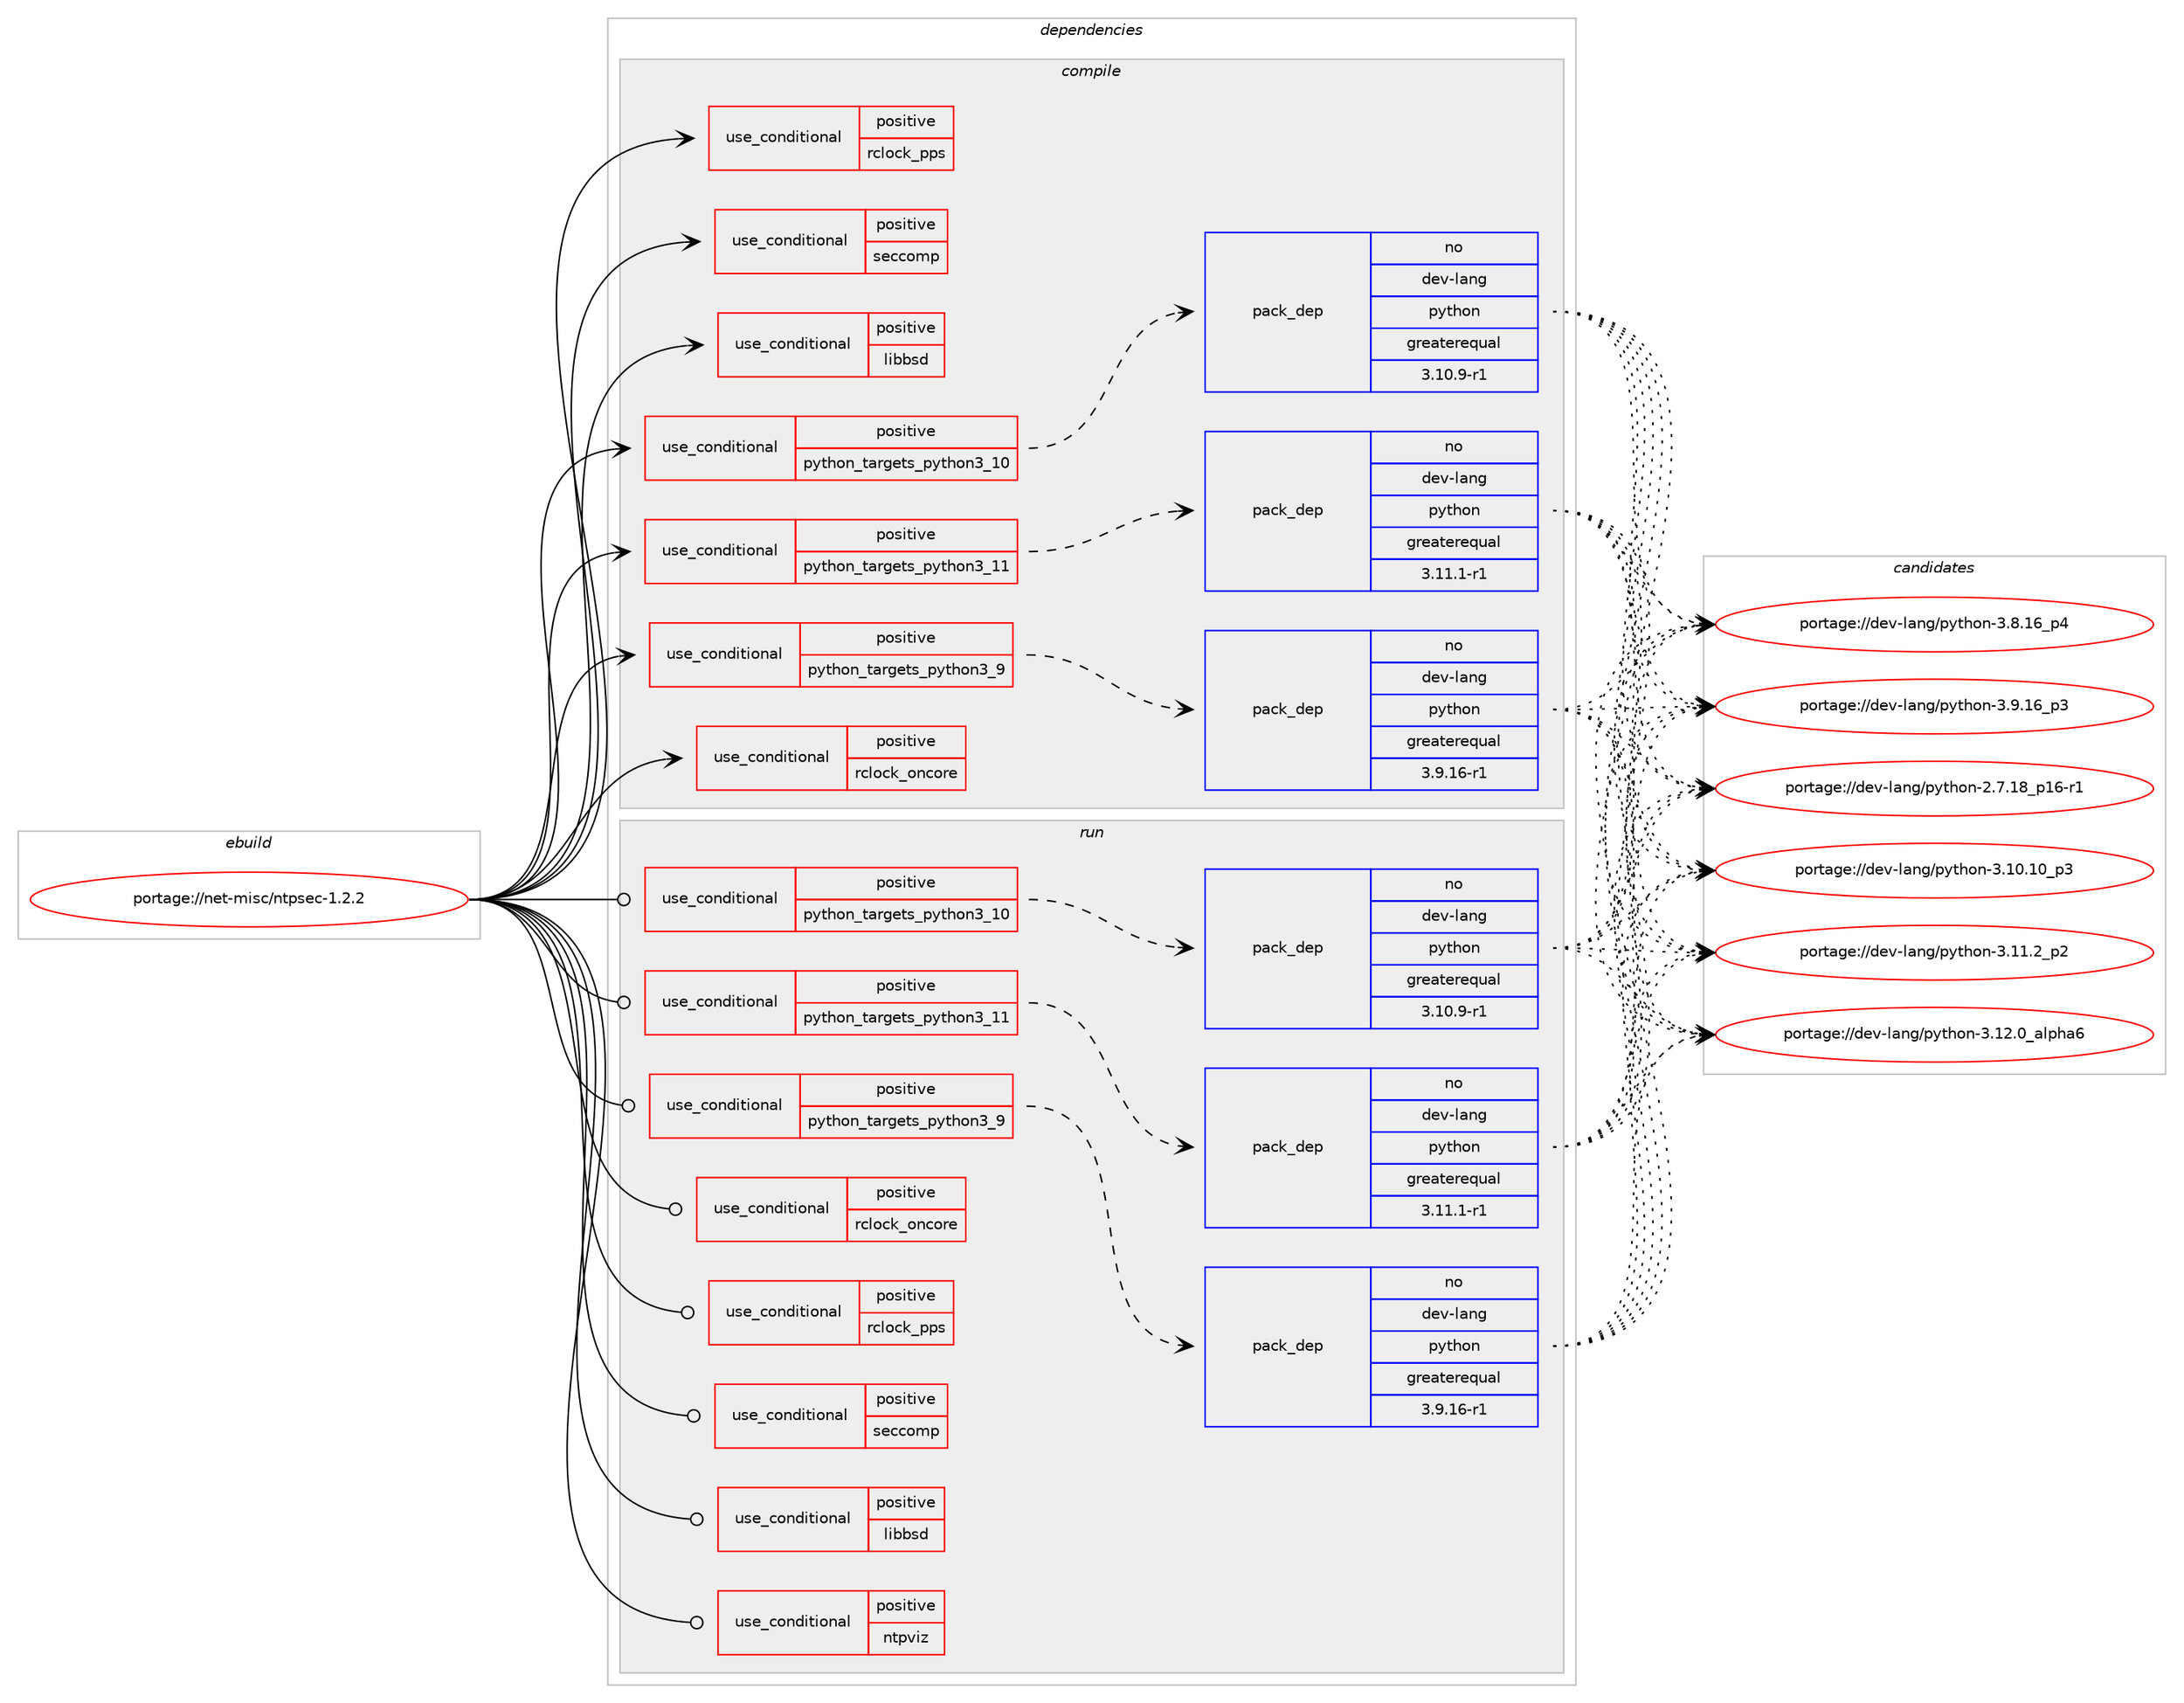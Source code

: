 digraph prolog {

# *************
# Graph options
# *************

newrank=true;
concentrate=true;
compound=true;
graph [rankdir=LR,fontname=Helvetica,fontsize=10,ranksep=1.5];#, ranksep=2.5, nodesep=0.2];
edge  [arrowhead=vee];
node  [fontname=Helvetica,fontsize=10];

# **********
# The ebuild
# **********

subgraph cluster_leftcol {
color=gray;
rank=same;
label=<<i>ebuild</i>>;
id [label="portage://net-misc/ntpsec-1.2.2", color=red, width=4, href="../net-misc/ntpsec-1.2.2.svg"];
}

# ****************
# The dependencies
# ****************

subgraph cluster_midcol {
color=gray;
label=<<i>dependencies</i>>;
subgraph cluster_compile {
fillcolor="#eeeeee";
style=filled;
label=<<i>compile</i>>;
subgraph cond48 {
dependency98 [label=<<TABLE BORDER="0" CELLBORDER="1" CELLSPACING="0" CELLPADDING="4"><TR><TD ROWSPAN="3" CELLPADDING="10">use_conditional</TD></TR><TR><TD>positive</TD></TR><TR><TD>libbsd</TD></TR></TABLE>>, shape=none, color=red];
# *** BEGIN UNKNOWN DEPENDENCY TYPE (TODO) ***
# dependency98 -> package_dependency(portage://net-misc/ntpsec-1.2.2,install,no,dev-libs,libbsd,none,[,,],[slot(0),equal],[])
# *** END UNKNOWN DEPENDENCY TYPE (TODO) ***

}
id:e -> dependency98:w [weight=20,style="solid",arrowhead="vee"];
subgraph cond49 {
dependency99 [label=<<TABLE BORDER="0" CELLBORDER="1" CELLSPACING="0" CELLPADDING="4"><TR><TD ROWSPAN="3" CELLPADDING="10">use_conditional</TD></TR><TR><TD>positive</TD></TR><TR><TD>python_targets_python3_10</TD></TR></TABLE>>, shape=none, color=red];
subgraph pack50 {
dependency100 [label=<<TABLE BORDER="0" CELLBORDER="1" CELLSPACING="0" CELLPADDING="4" WIDTH="220"><TR><TD ROWSPAN="6" CELLPADDING="30">pack_dep</TD></TR><TR><TD WIDTH="110">no</TD></TR><TR><TD>dev-lang</TD></TR><TR><TD>python</TD></TR><TR><TD>greaterequal</TD></TR><TR><TD>3.10.9-r1</TD></TR></TABLE>>, shape=none, color=blue];
}
dependency99:e -> dependency100:w [weight=20,style="dashed",arrowhead="vee"];
}
id:e -> dependency99:w [weight=20,style="solid",arrowhead="vee"];
subgraph cond50 {
dependency101 [label=<<TABLE BORDER="0" CELLBORDER="1" CELLSPACING="0" CELLPADDING="4"><TR><TD ROWSPAN="3" CELLPADDING="10">use_conditional</TD></TR><TR><TD>positive</TD></TR><TR><TD>python_targets_python3_11</TD></TR></TABLE>>, shape=none, color=red];
subgraph pack51 {
dependency102 [label=<<TABLE BORDER="0" CELLBORDER="1" CELLSPACING="0" CELLPADDING="4" WIDTH="220"><TR><TD ROWSPAN="6" CELLPADDING="30">pack_dep</TD></TR><TR><TD WIDTH="110">no</TD></TR><TR><TD>dev-lang</TD></TR><TR><TD>python</TD></TR><TR><TD>greaterequal</TD></TR><TR><TD>3.11.1-r1</TD></TR></TABLE>>, shape=none, color=blue];
}
dependency101:e -> dependency102:w [weight=20,style="dashed",arrowhead="vee"];
}
id:e -> dependency101:w [weight=20,style="solid",arrowhead="vee"];
subgraph cond51 {
dependency103 [label=<<TABLE BORDER="0" CELLBORDER="1" CELLSPACING="0" CELLPADDING="4"><TR><TD ROWSPAN="3" CELLPADDING="10">use_conditional</TD></TR><TR><TD>positive</TD></TR><TR><TD>python_targets_python3_9</TD></TR></TABLE>>, shape=none, color=red];
subgraph pack52 {
dependency104 [label=<<TABLE BORDER="0" CELLBORDER="1" CELLSPACING="0" CELLPADDING="4" WIDTH="220"><TR><TD ROWSPAN="6" CELLPADDING="30">pack_dep</TD></TR><TR><TD WIDTH="110">no</TD></TR><TR><TD>dev-lang</TD></TR><TR><TD>python</TD></TR><TR><TD>greaterequal</TD></TR><TR><TD>3.9.16-r1</TD></TR></TABLE>>, shape=none, color=blue];
}
dependency103:e -> dependency104:w [weight=20,style="dashed",arrowhead="vee"];
}
id:e -> dependency103:w [weight=20,style="solid",arrowhead="vee"];
subgraph cond52 {
dependency105 [label=<<TABLE BORDER="0" CELLBORDER="1" CELLSPACING="0" CELLPADDING="4"><TR><TD ROWSPAN="3" CELLPADDING="10">use_conditional</TD></TR><TR><TD>positive</TD></TR><TR><TD>rclock_oncore</TD></TR></TABLE>>, shape=none, color=red];
# *** BEGIN UNKNOWN DEPENDENCY TYPE (TODO) ***
# dependency105 -> package_dependency(portage://net-misc/ntpsec-1.2.2,install,no,net-misc,pps-tools,none,[,,],[],[])
# *** END UNKNOWN DEPENDENCY TYPE (TODO) ***

}
id:e -> dependency105:w [weight=20,style="solid",arrowhead="vee"];
subgraph cond53 {
dependency106 [label=<<TABLE BORDER="0" CELLBORDER="1" CELLSPACING="0" CELLPADDING="4"><TR><TD ROWSPAN="3" CELLPADDING="10">use_conditional</TD></TR><TR><TD>positive</TD></TR><TR><TD>rclock_pps</TD></TR></TABLE>>, shape=none, color=red];
# *** BEGIN UNKNOWN DEPENDENCY TYPE (TODO) ***
# dependency106 -> package_dependency(portage://net-misc/ntpsec-1.2.2,install,no,net-misc,pps-tools,none,[,,],[],[])
# *** END UNKNOWN DEPENDENCY TYPE (TODO) ***

}
id:e -> dependency106:w [weight=20,style="solid",arrowhead="vee"];
subgraph cond54 {
dependency107 [label=<<TABLE BORDER="0" CELLBORDER="1" CELLSPACING="0" CELLPADDING="4"><TR><TD ROWSPAN="3" CELLPADDING="10">use_conditional</TD></TR><TR><TD>positive</TD></TR><TR><TD>seccomp</TD></TR></TABLE>>, shape=none, color=red];
# *** BEGIN UNKNOWN DEPENDENCY TYPE (TODO) ***
# dependency107 -> package_dependency(portage://net-misc/ntpsec-1.2.2,install,no,sys-libs,libseccomp,none,[,,],[],[])
# *** END UNKNOWN DEPENDENCY TYPE (TODO) ***

}
id:e -> dependency107:w [weight=20,style="solid",arrowhead="vee"];
# *** BEGIN UNKNOWN DEPENDENCY TYPE (TODO) ***
# id -> package_dependency(portage://net-misc/ntpsec-1.2.2,install,no,dev-libs,openssl,none,[,,],any_same_slot,[])
# *** END UNKNOWN DEPENDENCY TYPE (TODO) ***

# *** BEGIN UNKNOWN DEPENDENCY TYPE (TODO) ***
# id -> package_dependency(portage://net-misc/ntpsec-1.2.2,install,no,dev-python,psutil,none,[,,],[],[use(optenable(python_targets_python3_9),negative),use(optenable(python_targets_python3_10),negative),use(optenable(python_targets_python3_11),negative)])
# *** END UNKNOWN DEPENDENCY TYPE (TODO) ***

# *** BEGIN UNKNOWN DEPENDENCY TYPE (TODO) ***
# id -> package_dependency(portage://net-misc/ntpsec-1.2.2,install,no,sys-libs,libcap,none,[,,],[],[])
# *** END UNKNOWN DEPENDENCY TYPE (TODO) ***

}
subgraph cluster_compileandrun {
fillcolor="#eeeeee";
style=filled;
label=<<i>compile and run</i>>;
}
subgraph cluster_run {
fillcolor="#eeeeee";
style=filled;
label=<<i>run</i>>;
subgraph cond55 {
dependency108 [label=<<TABLE BORDER="0" CELLBORDER="1" CELLSPACING="0" CELLPADDING="4"><TR><TD ROWSPAN="3" CELLPADDING="10">use_conditional</TD></TR><TR><TD>positive</TD></TR><TR><TD>libbsd</TD></TR></TABLE>>, shape=none, color=red];
# *** BEGIN UNKNOWN DEPENDENCY TYPE (TODO) ***
# dependency108 -> package_dependency(portage://net-misc/ntpsec-1.2.2,run,no,dev-libs,libbsd,none,[,,],[slot(0),equal],[])
# *** END UNKNOWN DEPENDENCY TYPE (TODO) ***

}
id:e -> dependency108:w [weight=20,style="solid",arrowhead="odot"];
subgraph cond56 {
dependency109 [label=<<TABLE BORDER="0" CELLBORDER="1" CELLSPACING="0" CELLPADDING="4"><TR><TD ROWSPAN="3" CELLPADDING="10">use_conditional</TD></TR><TR><TD>positive</TD></TR><TR><TD>ntpviz</TD></TR></TABLE>>, shape=none, color=red];
# *** BEGIN UNKNOWN DEPENDENCY TYPE (TODO) ***
# dependency109 -> package_dependency(portage://net-misc/ntpsec-1.2.2,run,no,sci-visualization,gnuplot,none,[,,],[],[])
# *** END UNKNOWN DEPENDENCY TYPE (TODO) ***

# *** BEGIN UNKNOWN DEPENDENCY TYPE (TODO) ***
# dependency109 -> package_dependency(portage://net-misc/ntpsec-1.2.2,run,no,media-fonts,liberation-fonts,none,[,,],[],[])
# *** END UNKNOWN DEPENDENCY TYPE (TODO) ***

}
id:e -> dependency109:w [weight=20,style="solid",arrowhead="odot"];
subgraph cond57 {
dependency110 [label=<<TABLE BORDER="0" CELLBORDER="1" CELLSPACING="0" CELLPADDING="4"><TR><TD ROWSPAN="3" CELLPADDING="10">use_conditional</TD></TR><TR><TD>positive</TD></TR><TR><TD>python_targets_python3_10</TD></TR></TABLE>>, shape=none, color=red];
subgraph pack53 {
dependency111 [label=<<TABLE BORDER="0" CELLBORDER="1" CELLSPACING="0" CELLPADDING="4" WIDTH="220"><TR><TD ROWSPAN="6" CELLPADDING="30">pack_dep</TD></TR><TR><TD WIDTH="110">no</TD></TR><TR><TD>dev-lang</TD></TR><TR><TD>python</TD></TR><TR><TD>greaterequal</TD></TR><TR><TD>3.10.9-r1</TD></TR></TABLE>>, shape=none, color=blue];
}
dependency110:e -> dependency111:w [weight=20,style="dashed",arrowhead="vee"];
}
id:e -> dependency110:w [weight=20,style="solid",arrowhead="odot"];
subgraph cond58 {
dependency112 [label=<<TABLE BORDER="0" CELLBORDER="1" CELLSPACING="0" CELLPADDING="4"><TR><TD ROWSPAN="3" CELLPADDING="10">use_conditional</TD></TR><TR><TD>positive</TD></TR><TR><TD>python_targets_python3_11</TD></TR></TABLE>>, shape=none, color=red];
subgraph pack54 {
dependency113 [label=<<TABLE BORDER="0" CELLBORDER="1" CELLSPACING="0" CELLPADDING="4" WIDTH="220"><TR><TD ROWSPAN="6" CELLPADDING="30">pack_dep</TD></TR><TR><TD WIDTH="110">no</TD></TR><TR><TD>dev-lang</TD></TR><TR><TD>python</TD></TR><TR><TD>greaterequal</TD></TR><TR><TD>3.11.1-r1</TD></TR></TABLE>>, shape=none, color=blue];
}
dependency112:e -> dependency113:w [weight=20,style="dashed",arrowhead="vee"];
}
id:e -> dependency112:w [weight=20,style="solid",arrowhead="odot"];
subgraph cond59 {
dependency114 [label=<<TABLE BORDER="0" CELLBORDER="1" CELLSPACING="0" CELLPADDING="4"><TR><TD ROWSPAN="3" CELLPADDING="10">use_conditional</TD></TR><TR><TD>positive</TD></TR><TR><TD>python_targets_python3_9</TD></TR></TABLE>>, shape=none, color=red];
subgraph pack55 {
dependency115 [label=<<TABLE BORDER="0" CELLBORDER="1" CELLSPACING="0" CELLPADDING="4" WIDTH="220"><TR><TD ROWSPAN="6" CELLPADDING="30">pack_dep</TD></TR><TR><TD WIDTH="110">no</TD></TR><TR><TD>dev-lang</TD></TR><TR><TD>python</TD></TR><TR><TD>greaterequal</TD></TR><TR><TD>3.9.16-r1</TD></TR></TABLE>>, shape=none, color=blue];
}
dependency114:e -> dependency115:w [weight=20,style="dashed",arrowhead="vee"];
}
id:e -> dependency114:w [weight=20,style="solid",arrowhead="odot"];
subgraph cond60 {
dependency116 [label=<<TABLE BORDER="0" CELLBORDER="1" CELLSPACING="0" CELLPADDING="4"><TR><TD ROWSPAN="3" CELLPADDING="10">use_conditional</TD></TR><TR><TD>positive</TD></TR><TR><TD>rclock_oncore</TD></TR></TABLE>>, shape=none, color=red];
# *** BEGIN UNKNOWN DEPENDENCY TYPE (TODO) ***
# dependency116 -> package_dependency(portage://net-misc/ntpsec-1.2.2,run,no,net-misc,pps-tools,none,[,,],[],[])
# *** END UNKNOWN DEPENDENCY TYPE (TODO) ***

}
id:e -> dependency116:w [weight=20,style="solid",arrowhead="odot"];
subgraph cond61 {
dependency117 [label=<<TABLE BORDER="0" CELLBORDER="1" CELLSPACING="0" CELLPADDING="4"><TR><TD ROWSPAN="3" CELLPADDING="10">use_conditional</TD></TR><TR><TD>positive</TD></TR><TR><TD>rclock_pps</TD></TR></TABLE>>, shape=none, color=red];
# *** BEGIN UNKNOWN DEPENDENCY TYPE (TODO) ***
# dependency117 -> package_dependency(portage://net-misc/ntpsec-1.2.2,run,no,net-misc,pps-tools,none,[,,],[],[])
# *** END UNKNOWN DEPENDENCY TYPE (TODO) ***

}
id:e -> dependency117:w [weight=20,style="solid",arrowhead="odot"];
subgraph cond62 {
dependency118 [label=<<TABLE BORDER="0" CELLBORDER="1" CELLSPACING="0" CELLPADDING="4"><TR><TD ROWSPAN="3" CELLPADDING="10">use_conditional</TD></TR><TR><TD>positive</TD></TR><TR><TD>seccomp</TD></TR></TABLE>>, shape=none, color=red];
# *** BEGIN UNKNOWN DEPENDENCY TYPE (TODO) ***
# dependency118 -> package_dependency(portage://net-misc/ntpsec-1.2.2,run,no,sys-libs,libseccomp,none,[,,],[],[])
# *** END UNKNOWN DEPENDENCY TYPE (TODO) ***

}
id:e -> dependency118:w [weight=20,style="solid",arrowhead="odot"];
# *** BEGIN UNKNOWN DEPENDENCY TYPE (TODO) ***
# id -> package_dependency(portage://net-misc/ntpsec-1.2.2,run,no,acct-group,ntp,none,[,,],[],[])
# *** END UNKNOWN DEPENDENCY TYPE (TODO) ***

# *** BEGIN UNKNOWN DEPENDENCY TYPE (TODO) ***
# id -> package_dependency(portage://net-misc/ntpsec-1.2.2,run,no,acct-user,ntp,none,[,,],[],[])
# *** END UNKNOWN DEPENDENCY TYPE (TODO) ***

# *** BEGIN UNKNOWN DEPENDENCY TYPE (TODO) ***
# id -> package_dependency(portage://net-misc/ntpsec-1.2.2,run,no,dev-libs,openssl,none,[,,],any_same_slot,[])
# *** END UNKNOWN DEPENDENCY TYPE (TODO) ***

# *** BEGIN UNKNOWN DEPENDENCY TYPE (TODO) ***
# id -> package_dependency(portage://net-misc/ntpsec-1.2.2,run,no,dev-python,psutil,none,[,,],[],[use(optenable(python_targets_python3_9),negative),use(optenable(python_targets_python3_10),negative),use(optenable(python_targets_python3_11),negative)])
# *** END UNKNOWN DEPENDENCY TYPE (TODO) ***

# *** BEGIN UNKNOWN DEPENDENCY TYPE (TODO) ***
# id -> package_dependency(portage://net-misc/ntpsec-1.2.2,run,no,sys-libs,libcap,none,[,,],[],[])
# *** END UNKNOWN DEPENDENCY TYPE (TODO) ***

# *** BEGIN UNKNOWN DEPENDENCY TYPE (TODO) ***
# id -> package_dependency(portage://net-misc/ntpsec-1.2.2,run,weak,net-misc,ntp,none,[,,],[],[])
# *** END UNKNOWN DEPENDENCY TYPE (TODO) ***

# *** BEGIN UNKNOWN DEPENDENCY TYPE (TODO) ***
# id -> package_dependency(portage://net-misc/ntpsec-1.2.2,run,weak,net-misc,openntpd,none,[,,],[],[])
# *** END UNKNOWN DEPENDENCY TYPE (TODO) ***

}
}

# **************
# The candidates
# **************

subgraph cluster_choices {
rank=same;
color=gray;
label=<<i>candidates</i>>;

subgraph choice50 {
color=black;
nodesep=1;
choice100101118451089711010347112121116104111110455046554649569511249544511449 [label="portage://dev-lang/python-2.7.18_p16-r1", color=red, width=4,href="../dev-lang/python-2.7.18_p16-r1.svg"];
choice10010111845108971101034711212111610411111045514649484649489511251 [label="portage://dev-lang/python-3.10.10_p3", color=red, width=4,href="../dev-lang/python-3.10.10_p3.svg"];
choice100101118451089711010347112121116104111110455146494946509511250 [label="portage://dev-lang/python-3.11.2_p2", color=red, width=4,href="../dev-lang/python-3.11.2_p2.svg"];
choice1001011184510897110103471121211161041111104551464950464895971081121049754 [label="portage://dev-lang/python-3.12.0_alpha6", color=red, width=4,href="../dev-lang/python-3.12.0_alpha6.svg"];
choice100101118451089711010347112121116104111110455146564649549511252 [label="portage://dev-lang/python-3.8.16_p4", color=red, width=4,href="../dev-lang/python-3.8.16_p4.svg"];
choice100101118451089711010347112121116104111110455146574649549511251 [label="portage://dev-lang/python-3.9.16_p3", color=red, width=4,href="../dev-lang/python-3.9.16_p3.svg"];
dependency100:e -> choice100101118451089711010347112121116104111110455046554649569511249544511449:w [style=dotted,weight="100"];
dependency100:e -> choice10010111845108971101034711212111610411111045514649484649489511251:w [style=dotted,weight="100"];
dependency100:e -> choice100101118451089711010347112121116104111110455146494946509511250:w [style=dotted,weight="100"];
dependency100:e -> choice1001011184510897110103471121211161041111104551464950464895971081121049754:w [style=dotted,weight="100"];
dependency100:e -> choice100101118451089711010347112121116104111110455146564649549511252:w [style=dotted,weight="100"];
dependency100:e -> choice100101118451089711010347112121116104111110455146574649549511251:w [style=dotted,weight="100"];
}
subgraph choice51 {
color=black;
nodesep=1;
choice100101118451089711010347112121116104111110455046554649569511249544511449 [label="portage://dev-lang/python-2.7.18_p16-r1", color=red, width=4,href="../dev-lang/python-2.7.18_p16-r1.svg"];
choice10010111845108971101034711212111610411111045514649484649489511251 [label="portage://dev-lang/python-3.10.10_p3", color=red, width=4,href="../dev-lang/python-3.10.10_p3.svg"];
choice100101118451089711010347112121116104111110455146494946509511250 [label="portage://dev-lang/python-3.11.2_p2", color=red, width=4,href="../dev-lang/python-3.11.2_p2.svg"];
choice1001011184510897110103471121211161041111104551464950464895971081121049754 [label="portage://dev-lang/python-3.12.0_alpha6", color=red, width=4,href="../dev-lang/python-3.12.0_alpha6.svg"];
choice100101118451089711010347112121116104111110455146564649549511252 [label="portage://dev-lang/python-3.8.16_p4", color=red, width=4,href="../dev-lang/python-3.8.16_p4.svg"];
choice100101118451089711010347112121116104111110455146574649549511251 [label="portage://dev-lang/python-3.9.16_p3", color=red, width=4,href="../dev-lang/python-3.9.16_p3.svg"];
dependency102:e -> choice100101118451089711010347112121116104111110455046554649569511249544511449:w [style=dotted,weight="100"];
dependency102:e -> choice10010111845108971101034711212111610411111045514649484649489511251:w [style=dotted,weight="100"];
dependency102:e -> choice100101118451089711010347112121116104111110455146494946509511250:w [style=dotted,weight="100"];
dependency102:e -> choice1001011184510897110103471121211161041111104551464950464895971081121049754:w [style=dotted,weight="100"];
dependency102:e -> choice100101118451089711010347112121116104111110455146564649549511252:w [style=dotted,weight="100"];
dependency102:e -> choice100101118451089711010347112121116104111110455146574649549511251:w [style=dotted,weight="100"];
}
subgraph choice52 {
color=black;
nodesep=1;
choice100101118451089711010347112121116104111110455046554649569511249544511449 [label="portage://dev-lang/python-2.7.18_p16-r1", color=red, width=4,href="../dev-lang/python-2.7.18_p16-r1.svg"];
choice10010111845108971101034711212111610411111045514649484649489511251 [label="portage://dev-lang/python-3.10.10_p3", color=red, width=4,href="../dev-lang/python-3.10.10_p3.svg"];
choice100101118451089711010347112121116104111110455146494946509511250 [label="portage://dev-lang/python-3.11.2_p2", color=red, width=4,href="../dev-lang/python-3.11.2_p2.svg"];
choice1001011184510897110103471121211161041111104551464950464895971081121049754 [label="portage://dev-lang/python-3.12.0_alpha6", color=red, width=4,href="../dev-lang/python-3.12.0_alpha6.svg"];
choice100101118451089711010347112121116104111110455146564649549511252 [label="portage://dev-lang/python-3.8.16_p4", color=red, width=4,href="../dev-lang/python-3.8.16_p4.svg"];
choice100101118451089711010347112121116104111110455146574649549511251 [label="portage://dev-lang/python-3.9.16_p3", color=red, width=4,href="../dev-lang/python-3.9.16_p3.svg"];
dependency104:e -> choice100101118451089711010347112121116104111110455046554649569511249544511449:w [style=dotted,weight="100"];
dependency104:e -> choice10010111845108971101034711212111610411111045514649484649489511251:w [style=dotted,weight="100"];
dependency104:e -> choice100101118451089711010347112121116104111110455146494946509511250:w [style=dotted,weight="100"];
dependency104:e -> choice1001011184510897110103471121211161041111104551464950464895971081121049754:w [style=dotted,weight="100"];
dependency104:e -> choice100101118451089711010347112121116104111110455146564649549511252:w [style=dotted,weight="100"];
dependency104:e -> choice100101118451089711010347112121116104111110455146574649549511251:w [style=dotted,weight="100"];
}
subgraph choice53 {
color=black;
nodesep=1;
choice100101118451089711010347112121116104111110455046554649569511249544511449 [label="portage://dev-lang/python-2.7.18_p16-r1", color=red, width=4,href="../dev-lang/python-2.7.18_p16-r1.svg"];
choice10010111845108971101034711212111610411111045514649484649489511251 [label="portage://dev-lang/python-3.10.10_p3", color=red, width=4,href="../dev-lang/python-3.10.10_p3.svg"];
choice100101118451089711010347112121116104111110455146494946509511250 [label="portage://dev-lang/python-3.11.2_p2", color=red, width=4,href="../dev-lang/python-3.11.2_p2.svg"];
choice1001011184510897110103471121211161041111104551464950464895971081121049754 [label="portage://dev-lang/python-3.12.0_alpha6", color=red, width=4,href="../dev-lang/python-3.12.0_alpha6.svg"];
choice100101118451089711010347112121116104111110455146564649549511252 [label="portage://dev-lang/python-3.8.16_p4", color=red, width=4,href="../dev-lang/python-3.8.16_p4.svg"];
choice100101118451089711010347112121116104111110455146574649549511251 [label="portage://dev-lang/python-3.9.16_p3", color=red, width=4,href="../dev-lang/python-3.9.16_p3.svg"];
dependency111:e -> choice100101118451089711010347112121116104111110455046554649569511249544511449:w [style=dotted,weight="100"];
dependency111:e -> choice10010111845108971101034711212111610411111045514649484649489511251:w [style=dotted,weight="100"];
dependency111:e -> choice100101118451089711010347112121116104111110455146494946509511250:w [style=dotted,weight="100"];
dependency111:e -> choice1001011184510897110103471121211161041111104551464950464895971081121049754:w [style=dotted,weight="100"];
dependency111:e -> choice100101118451089711010347112121116104111110455146564649549511252:w [style=dotted,weight="100"];
dependency111:e -> choice100101118451089711010347112121116104111110455146574649549511251:w [style=dotted,weight="100"];
}
subgraph choice54 {
color=black;
nodesep=1;
choice100101118451089711010347112121116104111110455046554649569511249544511449 [label="portage://dev-lang/python-2.7.18_p16-r1", color=red, width=4,href="../dev-lang/python-2.7.18_p16-r1.svg"];
choice10010111845108971101034711212111610411111045514649484649489511251 [label="portage://dev-lang/python-3.10.10_p3", color=red, width=4,href="../dev-lang/python-3.10.10_p3.svg"];
choice100101118451089711010347112121116104111110455146494946509511250 [label="portage://dev-lang/python-3.11.2_p2", color=red, width=4,href="../dev-lang/python-3.11.2_p2.svg"];
choice1001011184510897110103471121211161041111104551464950464895971081121049754 [label="portage://dev-lang/python-3.12.0_alpha6", color=red, width=4,href="../dev-lang/python-3.12.0_alpha6.svg"];
choice100101118451089711010347112121116104111110455146564649549511252 [label="portage://dev-lang/python-3.8.16_p4", color=red, width=4,href="../dev-lang/python-3.8.16_p4.svg"];
choice100101118451089711010347112121116104111110455146574649549511251 [label="portage://dev-lang/python-3.9.16_p3", color=red, width=4,href="../dev-lang/python-3.9.16_p3.svg"];
dependency113:e -> choice100101118451089711010347112121116104111110455046554649569511249544511449:w [style=dotted,weight="100"];
dependency113:e -> choice10010111845108971101034711212111610411111045514649484649489511251:w [style=dotted,weight="100"];
dependency113:e -> choice100101118451089711010347112121116104111110455146494946509511250:w [style=dotted,weight="100"];
dependency113:e -> choice1001011184510897110103471121211161041111104551464950464895971081121049754:w [style=dotted,weight="100"];
dependency113:e -> choice100101118451089711010347112121116104111110455146564649549511252:w [style=dotted,weight="100"];
dependency113:e -> choice100101118451089711010347112121116104111110455146574649549511251:w [style=dotted,weight="100"];
}
subgraph choice55 {
color=black;
nodesep=1;
choice100101118451089711010347112121116104111110455046554649569511249544511449 [label="portage://dev-lang/python-2.7.18_p16-r1", color=red, width=4,href="../dev-lang/python-2.7.18_p16-r1.svg"];
choice10010111845108971101034711212111610411111045514649484649489511251 [label="portage://dev-lang/python-3.10.10_p3", color=red, width=4,href="../dev-lang/python-3.10.10_p3.svg"];
choice100101118451089711010347112121116104111110455146494946509511250 [label="portage://dev-lang/python-3.11.2_p2", color=red, width=4,href="../dev-lang/python-3.11.2_p2.svg"];
choice1001011184510897110103471121211161041111104551464950464895971081121049754 [label="portage://dev-lang/python-3.12.0_alpha6", color=red, width=4,href="../dev-lang/python-3.12.0_alpha6.svg"];
choice100101118451089711010347112121116104111110455146564649549511252 [label="portage://dev-lang/python-3.8.16_p4", color=red, width=4,href="../dev-lang/python-3.8.16_p4.svg"];
choice100101118451089711010347112121116104111110455146574649549511251 [label="portage://dev-lang/python-3.9.16_p3", color=red, width=4,href="../dev-lang/python-3.9.16_p3.svg"];
dependency115:e -> choice100101118451089711010347112121116104111110455046554649569511249544511449:w [style=dotted,weight="100"];
dependency115:e -> choice10010111845108971101034711212111610411111045514649484649489511251:w [style=dotted,weight="100"];
dependency115:e -> choice100101118451089711010347112121116104111110455146494946509511250:w [style=dotted,weight="100"];
dependency115:e -> choice1001011184510897110103471121211161041111104551464950464895971081121049754:w [style=dotted,weight="100"];
dependency115:e -> choice100101118451089711010347112121116104111110455146564649549511252:w [style=dotted,weight="100"];
dependency115:e -> choice100101118451089711010347112121116104111110455146574649549511251:w [style=dotted,weight="100"];
}
}

}
